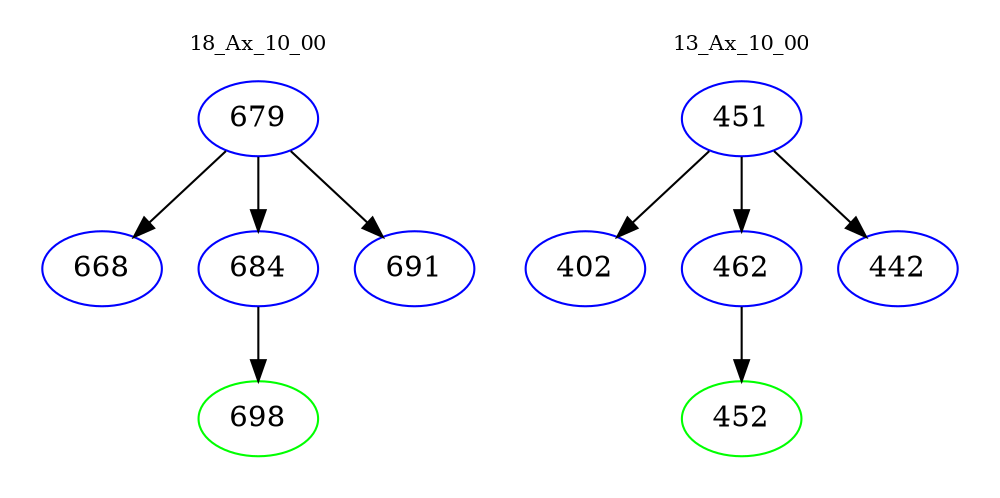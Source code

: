 digraph{
subgraph cluster_0 {
color = white
label = "18_Ax_10_00";
fontsize=10;
T0_679 [label="679", color="blue"]
T0_679 -> T0_668 [color="black"]
T0_668 [label="668", color="blue"]
T0_679 -> T0_684 [color="black"]
T0_684 [label="684", color="blue"]
T0_684 -> T0_698 [color="black"]
T0_698 [label="698", color="green"]
T0_679 -> T0_691 [color="black"]
T0_691 [label="691", color="blue"]
}
subgraph cluster_1 {
color = white
label = "13_Ax_10_00";
fontsize=10;
T1_451 [label="451", color="blue"]
T1_451 -> T1_402 [color="black"]
T1_402 [label="402", color="blue"]
T1_451 -> T1_462 [color="black"]
T1_462 [label="462", color="blue"]
T1_462 -> T1_452 [color="black"]
T1_452 [label="452", color="green"]
T1_451 -> T1_442 [color="black"]
T1_442 [label="442", color="blue"]
}
}
